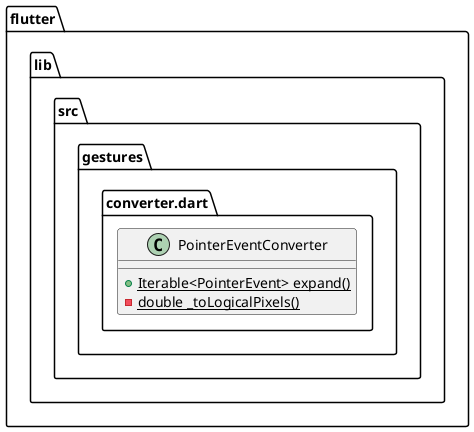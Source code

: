 @startuml
set namespaceSeparator ::

class "flutter::lib::src::gestures::converter.dart::PointerEventConverter" {
  {static} +Iterable<PointerEvent> expand()
  {static} -double _toLogicalPixels()
}


@enduml